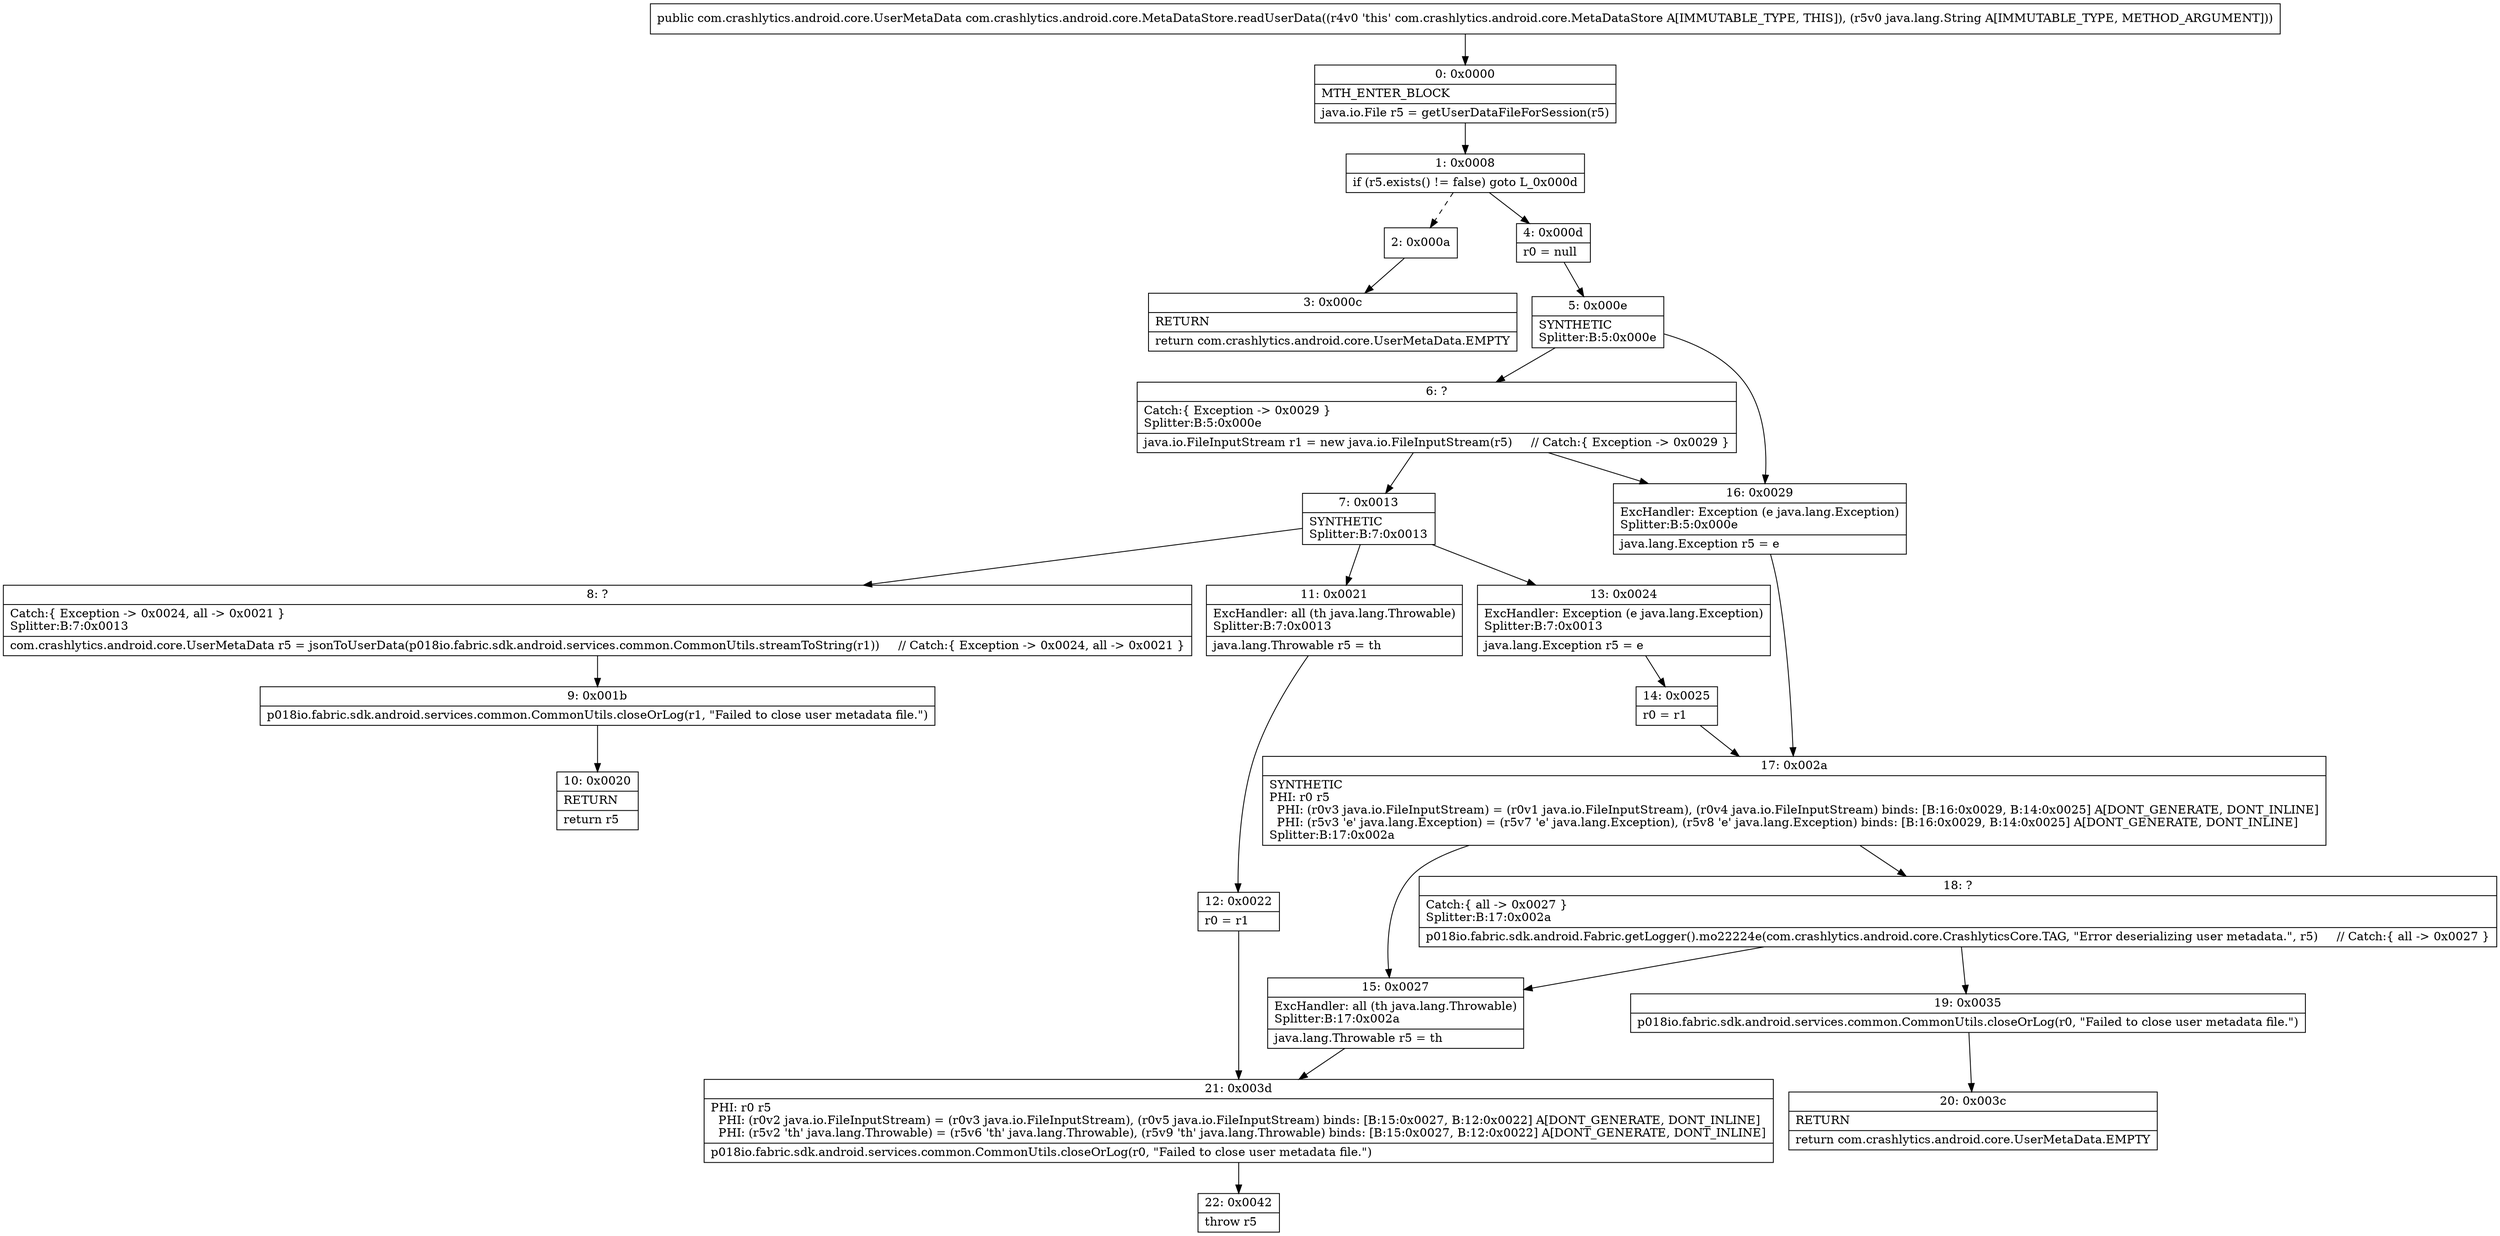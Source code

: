 digraph "CFG forcom.crashlytics.android.core.MetaDataStore.readUserData(Ljava\/lang\/String;)Lcom\/crashlytics\/android\/core\/UserMetaData;" {
Node_0 [shape=record,label="{0\:\ 0x0000|MTH_ENTER_BLOCK\l|java.io.File r5 = getUserDataFileForSession(r5)\l}"];
Node_1 [shape=record,label="{1\:\ 0x0008|if (r5.exists() != false) goto L_0x000d\l}"];
Node_2 [shape=record,label="{2\:\ 0x000a}"];
Node_3 [shape=record,label="{3\:\ 0x000c|RETURN\l|return com.crashlytics.android.core.UserMetaData.EMPTY\l}"];
Node_4 [shape=record,label="{4\:\ 0x000d|r0 = null\l}"];
Node_5 [shape=record,label="{5\:\ 0x000e|SYNTHETIC\lSplitter:B:5:0x000e\l}"];
Node_6 [shape=record,label="{6\:\ ?|Catch:\{ Exception \-\> 0x0029 \}\lSplitter:B:5:0x000e\l|java.io.FileInputStream r1 = new java.io.FileInputStream(r5)     \/\/ Catch:\{ Exception \-\> 0x0029 \}\l}"];
Node_7 [shape=record,label="{7\:\ 0x0013|SYNTHETIC\lSplitter:B:7:0x0013\l}"];
Node_8 [shape=record,label="{8\:\ ?|Catch:\{ Exception \-\> 0x0024, all \-\> 0x0021 \}\lSplitter:B:7:0x0013\l|com.crashlytics.android.core.UserMetaData r5 = jsonToUserData(p018io.fabric.sdk.android.services.common.CommonUtils.streamToString(r1))     \/\/ Catch:\{ Exception \-\> 0x0024, all \-\> 0x0021 \}\l}"];
Node_9 [shape=record,label="{9\:\ 0x001b|p018io.fabric.sdk.android.services.common.CommonUtils.closeOrLog(r1, \"Failed to close user metadata file.\")\l}"];
Node_10 [shape=record,label="{10\:\ 0x0020|RETURN\l|return r5\l}"];
Node_11 [shape=record,label="{11\:\ 0x0021|ExcHandler: all (th java.lang.Throwable)\lSplitter:B:7:0x0013\l|java.lang.Throwable r5 = th\l}"];
Node_12 [shape=record,label="{12\:\ 0x0022|r0 = r1\l}"];
Node_13 [shape=record,label="{13\:\ 0x0024|ExcHandler: Exception (e java.lang.Exception)\lSplitter:B:7:0x0013\l|java.lang.Exception r5 = e\l}"];
Node_14 [shape=record,label="{14\:\ 0x0025|r0 = r1\l}"];
Node_15 [shape=record,label="{15\:\ 0x0027|ExcHandler: all (th java.lang.Throwable)\lSplitter:B:17:0x002a\l|java.lang.Throwable r5 = th\l}"];
Node_16 [shape=record,label="{16\:\ 0x0029|ExcHandler: Exception (e java.lang.Exception)\lSplitter:B:5:0x000e\l|java.lang.Exception r5 = e\l}"];
Node_17 [shape=record,label="{17\:\ 0x002a|SYNTHETIC\lPHI: r0 r5 \l  PHI: (r0v3 java.io.FileInputStream) = (r0v1 java.io.FileInputStream), (r0v4 java.io.FileInputStream) binds: [B:16:0x0029, B:14:0x0025] A[DONT_GENERATE, DONT_INLINE]\l  PHI: (r5v3 'e' java.lang.Exception) = (r5v7 'e' java.lang.Exception), (r5v8 'e' java.lang.Exception) binds: [B:16:0x0029, B:14:0x0025] A[DONT_GENERATE, DONT_INLINE]\lSplitter:B:17:0x002a\l}"];
Node_18 [shape=record,label="{18\:\ ?|Catch:\{ all \-\> 0x0027 \}\lSplitter:B:17:0x002a\l|p018io.fabric.sdk.android.Fabric.getLogger().mo22224e(com.crashlytics.android.core.CrashlyticsCore.TAG, \"Error deserializing user metadata.\", r5)     \/\/ Catch:\{ all \-\> 0x0027 \}\l}"];
Node_19 [shape=record,label="{19\:\ 0x0035|p018io.fabric.sdk.android.services.common.CommonUtils.closeOrLog(r0, \"Failed to close user metadata file.\")\l}"];
Node_20 [shape=record,label="{20\:\ 0x003c|RETURN\l|return com.crashlytics.android.core.UserMetaData.EMPTY\l}"];
Node_21 [shape=record,label="{21\:\ 0x003d|PHI: r0 r5 \l  PHI: (r0v2 java.io.FileInputStream) = (r0v3 java.io.FileInputStream), (r0v5 java.io.FileInputStream) binds: [B:15:0x0027, B:12:0x0022] A[DONT_GENERATE, DONT_INLINE]\l  PHI: (r5v2 'th' java.lang.Throwable) = (r5v6 'th' java.lang.Throwable), (r5v9 'th' java.lang.Throwable) binds: [B:15:0x0027, B:12:0x0022] A[DONT_GENERATE, DONT_INLINE]\l|p018io.fabric.sdk.android.services.common.CommonUtils.closeOrLog(r0, \"Failed to close user metadata file.\")\l}"];
Node_22 [shape=record,label="{22\:\ 0x0042|throw r5\l}"];
MethodNode[shape=record,label="{public com.crashlytics.android.core.UserMetaData com.crashlytics.android.core.MetaDataStore.readUserData((r4v0 'this' com.crashlytics.android.core.MetaDataStore A[IMMUTABLE_TYPE, THIS]), (r5v0 java.lang.String A[IMMUTABLE_TYPE, METHOD_ARGUMENT])) }"];
MethodNode -> Node_0;
Node_0 -> Node_1;
Node_1 -> Node_2[style=dashed];
Node_1 -> Node_4;
Node_2 -> Node_3;
Node_4 -> Node_5;
Node_5 -> Node_6;
Node_5 -> Node_16;
Node_6 -> Node_7;
Node_6 -> Node_16;
Node_7 -> Node_8;
Node_7 -> Node_13;
Node_7 -> Node_11;
Node_8 -> Node_9;
Node_9 -> Node_10;
Node_11 -> Node_12;
Node_12 -> Node_21;
Node_13 -> Node_14;
Node_14 -> Node_17;
Node_15 -> Node_21;
Node_16 -> Node_17;
Node_17 -> Node_18;
Node_17 -> Node_15;
Node_18 -> Node_19;
Node_18 -> Node_15;
Node_19 -> Node_20;
Node_21 -> Node_22;
}

